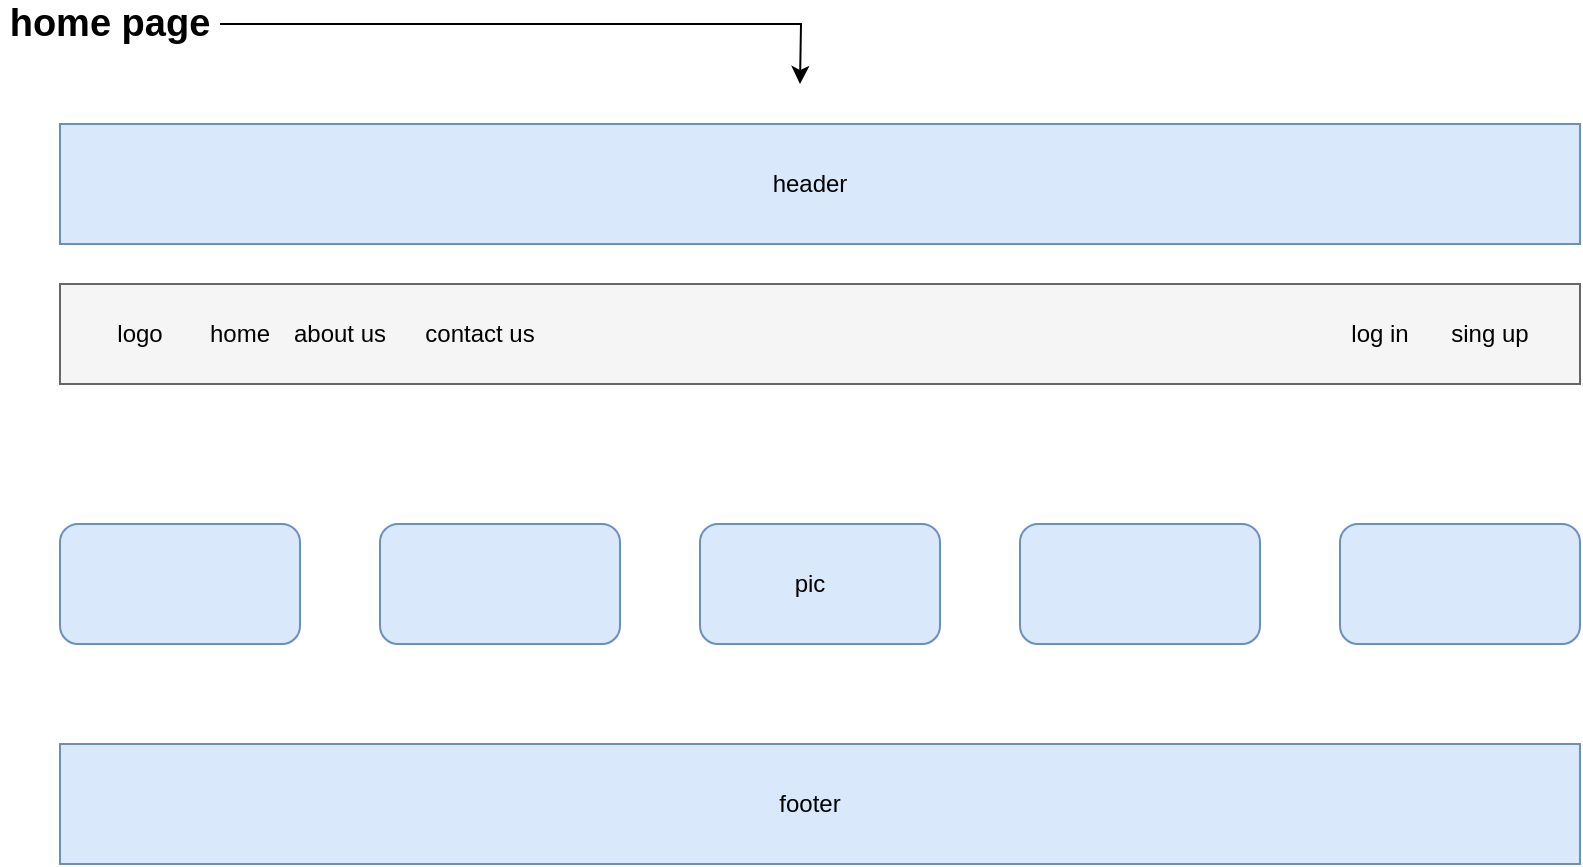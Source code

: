 <mxfile version="13.5.4" type="github">
  <diagram id="32h0I8RzftIOFM6WSlAc" name="Page-1">
    <mxGraphModel dx="1345" dy="757" grid="1" gridSize="10" guides="1" tooltips="1" connect="1" arrows="1" fold="1" page="1" pageScale="1" pageWidth="850" pageHeight="1100" math="0" shadow="0">
      <root>
        <mxCell id="0" />
        <mxCell id="1" parent="0" />
        <mxCell id="fFVC8hDLfVL0VsRPMFsS-1" value="" style="rounded=0;whiteSpace=wrap;html=1;fillColor=#dae8fc;strokeColor=#6c8ebf;" vertex="1" parent="1">
          <mxGeometry x="80" y="80" width="760" height="60" as="geometry" />
        </mxCell>
        <mxCell id="fFVC8hDLfVL0VsRPMFsS-24" style="edgeStyle=orthogonalEdgeStyle;rounded=0;orthogonalLoop=1;jettySize=auto;html=1;" edge="1" parent="1" source="fFVC8hDLfVL0VsRPMFsS-2">
          <mxGeometry relative="1" as="geometry">
            <mxPoint x="450" y="60" as="targetPoint" />
          </mxGeometry>
        </mxCell>
        <mxCell id="fFVC8hDLfVL0VsRPMFsS-2" value="&lt;b&gt;&lt;font style=&quot;font-size: 19px&quot;&gt;home page&lt;/font&gt;&lt;/b&gt;" style="text;html=1;strokeColor=none;fillColor=none;align=center;verticalAlign=middle;whiteSpace=wrap;rounded=0;" vertex="1" parent="1">
          <mxGeometry x="50" y="20" width="110" height="20" as="geometry" />
        </mxCell>
        <mxCell id="fFVC8hDLfVL0VsRPMFsS-4" value="header" style="text;html=1;strokeColor=none;fillColor=none;align=center;verticalAlign=middle;whiteSpace=wrap;rounded=0;" vertex="1" parent="1">
          <mxGeometry x="350" y="100" width="210" height="20" as="geometry" />
        </mxCell>
        <mxCell id="fFVC8hDLfVL0VsRPMFsS-5" value="" style="rounded=1;whiteSpace=wrap;html=1;fillColor=#dae8fc;strokeColor=#6c8ebf;" vertex="1" parent="1">
          <mxGeometry x="400" y="280" width="120" height="60" as="geometry" />
        </mxCell>
        <mxCell id="fFVC8hDLfVL0VsRPMFsS-6" value="" style="rounded=1;whiteSpace=wrap;html=1;fillColor=#dae8fc;strokeColor=#6c8ebf;" vertex="1" parent="1">
          <mxGeometry x="720" y="280" width="120" height="60" as="geometry" />
        </mxCell>
        <mxCell id="fFVC8hDLfVL0VsRPMFsS-7" value="" style="rounded=1;whiteSpace=wrap;html=1;fillColor=#dae8fc;strokeColor=#6c8ebf;" vertex="1" parent="1">
          <mxGeometry x="560" y="280" width="120" height="60" as="geometry" />
        </mxCell>
        <mxCell id="fFVC8hDLfVL0VsRPMFsS-8" value="" style="rounded=1;whiteSpace=wrap;html=1;fillColor=#dae8fc;strokeColor=#6c8ebf;" vertex="1" parent="1">
          <mxGeometry x="240" y="280" width="120" height="60" as="geometry" />
        </mxCell>
        <mxCell id="fFVC8hDLfVL0VsRPMFsS-9" value="" style="rounded=1;whiteSpace=wrap;html=1;fillColor=#dae8fc;strokeColor=#6c8ebf;" vertex="1" parent="1">
          <mxGeometry x="80" y="280" width="120" height="60" as="geometry" />
        </mxCell>
        <mxCell id="fFVC8hDLfVL0VsRPMFsS-10" value="" style="rounded=0;whiteSpace=wrap;html=1;fillColor=#dae8fc;strokeColor=#6c8ebf;" vertex="1" parent="1">
          <mxGeometry x="80" y="390" width="760" height="60" as="geometry" />
        </mxCell>
        <mxCell id="fFVC8hDLfVL0VsRPMFsS-11" value="" style="rounded=0;whiteSpace=wrap;html=1;fillColor=#f5f5f5;strokeColor=#666666;fontColor=#333333;" vertex="1" parent="1">
          <mxGeometry x="80" y="160" width="760" height="50" as="geometry" />
        </mxCell>
        <mxCell id="fFVC8hDLfVL0VsRPMFsS-12" value="logo" style="text;html=1;strokeColor=none;fillColor=none;align=center;verticalAlign=middle;whiteSpace=wrap;rounded=0;" vertex="1" parent="1">
          <mxGeometry x="100" y="175" width="40" height="20" as="geometry" />
        </mxCell>
        <mxCell id="fFVC8hDLfVL0VsRPMFsS-13" value="sing up" style="text;html=1;strokeColor=none;fillColor=none;align=center;verticalAlign=middle;whiteSpace=wrap;rounded=0;" vertex="1" parent="1">
          <mxGeometry x="770" y="175" width="50" height="20" as="geometry" />
        </mxCell>
        <mxCell id="fFVC8hDLfVL0VsRPMFsS-14" value="contact us" style="text;html=1;strokeColor=none;fillColor=none;align=center;verticalAlign=middle;whiteSpace=wrap;rounded=0;" vertex="1" parent="1">
          <mxGeometry x="260" y="175" width="60" height="20" as="geometry" />
        </mxCell>
        <mxCell id="fFVC8hDLfVL0VsRPMFsS-15" value="about us" style="text;html=1;strokeColor=none;fillColor=none;align=center;verticalAlign=middle;whiteSpace=wrap;rounded=0;" vertex="1" parent="1">
          <mxGeometry x="190" y="175" width="60" height="20" as="geometry" />
        </mxCell>
        <mxCell id="fFVC8hDLfVL0VsRPMFsS-16" value="home" style="text;html=1;strokeColor=none;fillColor=none;align=center;verticalAlign=middle;whiteSpace=wrap;rounded=0;" vertex="1" parent="1">
          <mxGeometry x="150" y="175" width="40" height="20" as="geometry" />
        </mxCell>
        <mxCell id="fFVC8hDLfVL0VsRPMFsS-19" value="log in" style="text;html=1;strokeColor=none;fillColor=none;align=center;verticalAlign=middle;whiteSpace=wrap;rounded=0;" vertex="1" parent="1">
          <mxGeometry x="720" y="175" width="40" height="20" as="geometry" />
        </mxCell>
        <mxCell id="fFVC8hDLfVL0VsRPMFsS-22" value="footer" style="text;html=1;strokeColor=none;fillColor=none;align=center;verticalAlign=middle;whiteSpace=wrap;rounded=0;" vertex="1" parent="1">
          <mxGeometry x="370" y="410" width="170" height="20" as="geometry" />
        </mxCell>
        <mxCell id="fFVC8hDLfVL0VsRPMFsS-23" value="pic" style="text;html=1;strokeColor=none;fillColor=none;align=center;verticalAlign=middle;whiteSpace=wrap;rounded=0;" vertex="1" parent="1">
          <mxGeometry x="435" y="300" width="40" height="20" as="geometry" />
        </mxCell>
      </root>
    </mxGraphModel>
  </diagram>
</mxfile>
